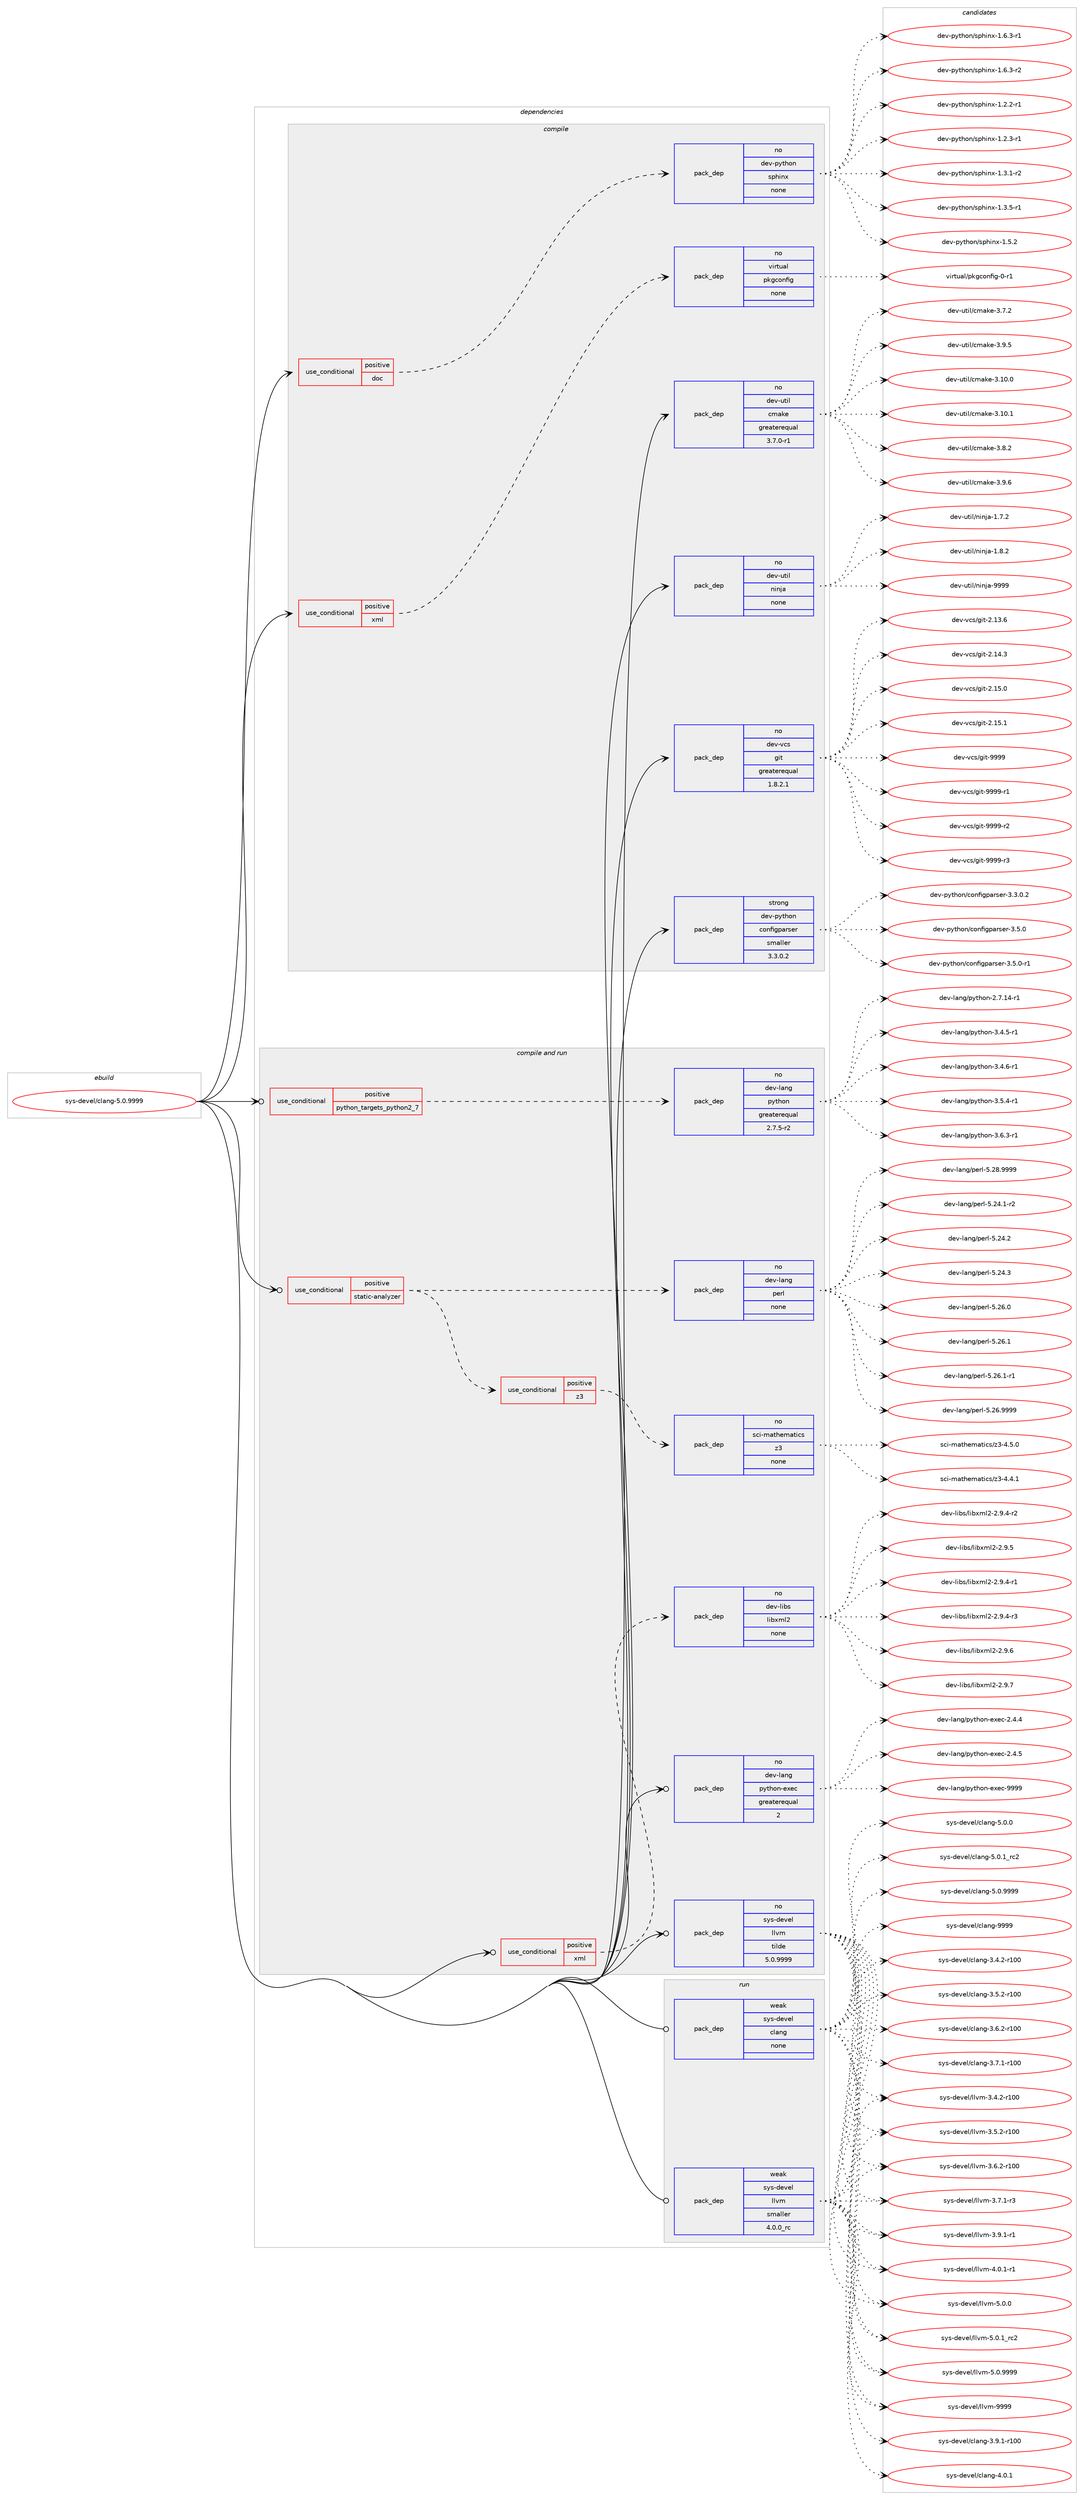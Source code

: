 digraph prolog {

# *************
# Graph options
# *************

newrank=true;
concentrate=true;
compound=true;
graph [rankdir=LR,fontname=Helvetica,fontsize=10,ranksep=1.5];#, ranksep=2.5, nodesep=0.2];
edge  [arrowhead=vee];
node  [fontname=Helvetica,fontsize=10];

# **********
# The ebuild
# **********

subgraph cluster_leftcol {
color=gray;
rank=same;
label=<<i>ebuild</i>>;
id [label="sys-devel/clang-5.0.9999", color=red, width=4, href="../sys-devel/clang-5.0.9999.svg"];
}

# ****************
# The dependencies
# ****************

subgraph cluster_midcol {
color=gray;
label=<<i>dependencies</i>>;
subgraph cluster_compile {
fillcolor="#eeeeee";
style=filled;
label=<<i>compile</i>>;
subgraph cond489 {
dependency4535 [label=<<TABLE BORDER="0" CELLBORDER="1" CELLSPACING="0" CELLPADDING="4"><TR><TD ROWSPAN="3" CELLPADDING="10">use_conditional</TD></TR><TR><TD>positive</TD></TR><TR><TD>doc</TD></TR></TABLE>>, shape=none, color=red];
subgraph pack4013 {
dependency4536 [label=<<TABLE BORDER="0" CELLBORDER="1" CELLSPACING="0" CELLPADDING="4" WIDTH="220"><TR><TD ROWSPAN="6" CELLPADDING="30">pack_dep</TD></TR><TR><TD WIDTH="110">no</TD></TR><TR><TD>dev-python</TD></TR><TR><TD>sphinx</TD></TR><TR><TD>none</TD></TR><TR><TD></TD></TR></TABLE>>, shape=none, color=blue];
}
dependency4535:e -> dependency4536:w [weight=20,style="dashed",arrowhead="vee"];
}
id:e -> dependency4535:w [weight=20,style="solid",arrowhead="vee"];
subgraph cond490 {
dependency4537 [label=<<TABLE BORDER="0" CELLBORDER="1" CELLSPACING="0" CELLPADDING="4"><TR><TD ROWSPAN="3" CELLPADDING="10">use_conditional</TD></TR><TR><TD>positive</TD></TR><TR><TD>xml</TD></TR></TABLE>>, shape=none, color=red];
subgraph pack4014 {
dependency4538 [label=<<TABLE BORDER="0" CELLBORDER="1" CELLSPACING="0" CELLPADDING="4" WIDTH="220"><TR><TD ROWSPAN="6" CELLPADDING="30">pack_dep</TD></TR><TR><TD WIDTH="110">no</TD></TR><TR><TD>virtual</TD></TR><TR><TD>pkgconfig</TD></TR><TR><TD>none</TD></TR><TR><TD></TD></TR></TABLE>>, shape=none, color=blue];
}
dependency4537:e -> dependency4538:w [weight=20,style="dashed",arrowhead="vee"];
}
id:e -> dependency4537:w [weight=20,style="solid",arrowhead="vee"];
subgraph pack4015 {
dependency4539 [label=<<TABLE BORDER="0" CELLBORDER="1" CELLSPACING="0" CELLPADDING="4" WIDTH="220"><TR><TD ROWSPAN="6" CELLPADDING="30">pack_dep</TD></TR><TR><TD WIDTH="110">no</TD></TR><TR><TD>dev-util</TD></TR><TR><TD>cmake</TD></TR><TR><TD>greaterequal</TD></TR><TR><TD>3.7.0-r1</TD></TR></TABLE>>, shape=none, color=blue];
}
id:e -> dependency4539:w [weight=20,style="solid",arrowhead="vee"];
subgraph pack4016 {
dependency4540 [label=<<TABLE BORDER="0" CELLBORDER="1" CELLSPACING="0" CELLPADDING="4" WIDTH="220"><TR><TD ROWSPAN="6" CELLPADDING="30">pack_dep</TD></TR><TR><TD WIDTH="110">no</TD></TR><TR><TD>dev-util</TD></TR><TR><TD>ninja</TD></TR><TR><TD>none</TD></TR><TR><TD></TD></TR></TABLE>>, shape=none, color=blue];
}
id:e -> dependency4540:w [weight=20,style="solid",arrowhead="vee"];
subgraph pack4017 {
dependency4541 [label=<<TABLE BORDER="0" CELLBORDER="1" CELLSPACING="0" CELLPADDING="4" WIDTH="220"><TR><TD ROWSPAN="6" CELLPADDING="30">pack_dep</TD></TR><TR><TD WIDTH="110">no</TD></TR><TR><TD>dev-vcs</TD></TR><TR><TD>git</TD></TR><TR><TD>greaterequal</TD></TR><TR><TD>1.8.2.1</TD></TR></TABLE>>, shape=none, color=blue];
}
id:e -> dependency4541:w [weight=20,style="solid",arrowhead="vee"];
subgraph pack4018 {
dependency4542 [label=<<TABLE BORDER="0" CELLBORDER="1" CELLSPACING="0" CELLPADDING="4" WIDTH="220"><TR><TD ROWSPAN="6" CELLPADDING="30">pack_dep</TD></TR><TR><TD WIDTH="110">strong</TD></TR><TR><TD>dev-python</TD></TR><TR><TD>configparser</TD></TR><TR><TD>smaller</TD></TR><TR><TD>3.3.0.2</TD></TR></TABLE>>, shape=none, color=blue];
}
id:e -> dependency4542:w [weight=20,style="solid",arrowhead="vee"];
}
subgraph cluster_compileandrun {
fillcolor="#eeeeee";
style=filled;
label=<<i>compile and run</i>>;
subgraph cond491 {
dependency4543 [label=<<TABLE BORDER="0" CELLBORDER="1" CELLSPACING="0" CELLPADDING="4"><TR><TD ROWSPAN="3" CELLPADDING="10">use_conditional</TD></TR><TR><TD>positive</TD></TR><TR><TD>python_targets_python2_7</TD></TR></TABLE>>, shape=none, color=red];
subgraph pack4019 {
dependency4544 [label=<<TABLE BORDER="0" CELLBORDER="1" CELLSPACING="0" CELLPADDING="4" WIDTH="220"><TR><TD ROWSPAN="6" CELLPADDING="30">pack_dep</TD></TR><TR><TD WIDTH="110">no</TD></TR><TR><TD>dev-lang</TD></TR><TR><TD>python</TD></TR><TR><TD>greaterequal</TD></TR><TR><TD>2.7.5-r2</TD></TR></TABLE>>, shape=none, color=blue];
}
dependency4543:e -> dependency4544:w [weight=20,style="dashed",arrowhead="vee"];
}
id:e -> dependency4543:w [weight=20,style="solid",arrowhead="odotvee"];
subgraph cond492 {
dependency4545 [label=<<TABLE BORDER="0" CELLBORDER="1" CELLSPACING="0" CELLPADDING="4"><TR><TD ROWSPAN="3" CELLPADDING="10">use_conditional</TD></TR><TR><TD>positive</TD></TR><TR><TD>static-analyzer</TD></TR></TABLE>>, shape=none, color=red];
subgraph pack4020 {
dependency4546 [label=<<TABLE BORDER="0" CELLBORDER="1" CELLSPACING="0" CELLPADDING="4" WIDTH="220"><TR><TD ROWSPAN="6" CELLPADDING="30">pack_dep</TD></TR><TR><TD WIDTH="110">no</TD></TR><TR><TD>dev-lang</TD></TR><TR><TD>perl</TD></TR><TR><TD>none</TD></TR><TR><TD></TD></TR></TABLE>>, shape=none, color=blue];
}
dependency4545:e -> dependency4546:w [weight=20,style="dashed",arrowhead="vee"];
subgraph cond493 {
dependency4547 [label=<<TABLE BORDER="0" CELLBORDER="1" CELLSPACING="0" CELLPADDING="4"><TR><TD ROWSPAN="3" CELLPADDING="10">use_conditional</TD></TR><TR><TD>positive</TD></TR><TR><TD>z3</TD></TR></TABLE>>, shape=none, color=red];
subgraph pack4021 {
dependency4548 [label=<<TABLE BORDER="0" CELLBORDER="1" CELLSPACING="0" CELLPADDING="4" WIDTH="220"><TR><TD ROWSPAN="6" CELLPADDING="30">pack_dep</TD></TR><TR><TD WIDTH="110">no</TD></TR><TR><TD>sci-mathematics</TD></TR><TR><TD>z3</TD></TR><TR><TD>none</TD></TR><TR><TD></TD></TR></TABLE>>, shape=none, color=blue];
}
dependency4547:e -> dependency4548:w [weight=20,style="dashed",arrowhead="vee"];
}
dependency4545:e -> dependency4547:w [weight=20,style="dashed",arrowhead="vee"];
}
id:e -> dependency4545:w [weight=20,style="solid",arrowhead="odotvee"];
subgraph cond494 {
dependency4549 [label=<<TABLE BORDER="0" CELLBORDER="1" CELLSPACING="0" CELLPADDING="4"><TR><TD ROWSPAN="3" CELLPADDING="10">use_conditional</TD></TR><TR><TD>positive</TD></TR><TR><TD>xml</TD></TR></TABLE>>, shape=none, color=red];
subgraph pack4022 {
dependency4550 [label=<<TABLE BORDER="0" CELLBORDER="1" CELLSPACING="0" CELLPADDING="4" WIDTH="220"><TR><TD ROWSPAN="6" CELLPADDING="30">pack_dep</TD></TR><TR><TD WIDTH="110">no</TD></TR><TR><TD>dev-libs</TD></TR><TR><TD>libxml2</TD></TR><TR><TD>none</TD></TR><TR><TD></TD></TR></TABLE>>, shape=none, color=blue];
}
dependency4549:e -> dependency4550:w [weight=20,style="dashed",arrowhead="vee"];
}
id:e -> dependency4549:w [weight=20,style="solid",arrowhead="odotvee"];
subgraph pack4023 {
dependency4551 [label=<<TABLE BORDER="0" CELLBORDER="1" CELLSPACING="0" CELLPADDING="4" WIDTH="220"><TR><TD ROWSPAN="6" CELLPADDING="30">pack_dep</TD></TR><TR><TD WIDTH="110">no</TD></TR><TR><TD>dev-lang</TD></TR><TR><TD>python-exec</TD></TR><TR><TD>greaterequal</TD></TR><TR><TD>2</TD></TR></TABLE>>, shape=none, color=blue];
}
id:e -> dependency4551:w [weight=20,style="solid",arrowhead="odotvee"];
subgraph pack4024 {
dependency4552 [label=<<TABLE BORDER="0" CELLBORDER="1" CELLSPACING="0" CELLPADDING="4" WIDTH="220"><TR><TD ROWSPAN="6" CELLPADDING="30">pack_dep</TD></TR><TR><TD WIDTH="110">no</TD></TR><TR><TD>sys-devel</TD></TR><TR><TD>llvm</TD></TR><TR><TD>tilde</TD></TR><TR><TD>5.0.9999</TD></TR></TABLE>>, shape=none, color=blue];
}
id:e -> dependency4552:w [weight=20,style="solid",arrowhead="odotvee"];
}
subgraph cluster_run {
fillcolor="#eeeeee";
style=filled;
label=<<i>run</i>>;
subgraph pack4025 {
dependency4553 [label=<<TABLE BORDER="0" CELLBORDER="1" CELLSPACING="0" CELLPADDING="4" WIDTH="220"><TR><TD ROWSPAN="6" CELLPADDING="30">pack_dep</TD></TR><TR><TD WIDTH="110">weak</TD></TR><TR><TD>sys-devel</TD></TR><TR><TD>clang</TD></TR><TR><TD>none</TD></TR><TR><TD></TD></TR></TABLE>>, shape=none, color=blue];
}
id:e -> dependency4553:w [weight=20,style="solid",arrowhead="odot"];
subgraph pack4026 {
dependency4554 [label=<<TABLE BORDER="0" CELLBORDER="1" CELLSPACING="0" CELLPADDING="4" WIDTH="220"><TR><TD ROWSPAN="6" CELLPADDING="30">pack_dep</TD></TR><TR><TD WIDTH="110">weak</TD></TR><TR><TD>sys-devel</TD></TR><TR><TD>llvm</TD></TR><TR><TD>smaller</TD></TR><TR><TD>4.0.0_rc</TD></TR></TABLE>>, shape=none, color=blue];
}
id:e -> dependency4554:w [weight=20,style="solid",arrowhead="odot"];
}
}

# **************
# The candidates
# **************

subgraph cluster_choices {
rank=same;
color=gray;
label=<<i>candidates</i>>;

subgraph choice4013 {
color=black;
nodesep=1;
choice10010111845112121116104111110471151121041051101204549465046504511449 [label="dev-python/sphinx-1.2.2-r1", color=red, width=4,href="../dev-python/sphinx-1.2.2-r1.svg"];
choice10010111845112121116104111110471151121041051101204549465046514511449 [label="dev-python/sphinx-1.2.3-r1", color=red, width=4,href="../dev-python/sphinx-1.2.3-r1.svg"];
choice10010111845112121116104111110471151121041051101204549465146494511450 [label="dev-python/sphinx-1.3.1-r2", color=red, width=4,href="../dev-python/sphinx-1.3.1-r2.svg"];
choice10010111845112121116104111110471151121041051101204549465146534511449 [label="dev-python/sphinx-1.3.5-r1", color=red, width=4,href="../dev-python/sphinx-1.3.5-r1.svg"];
choice1001011184511212111610411111047115112104105110120454946534650 [label="dev-python/sphinx-1.5.2", color=red, width=4,href="../dev-python/sphinx-1.5.2.svg"];
choice10010111845112121116104111110471151121041051101204549465446514511449 [label="dev-python/sphinx-1.6.3-r1", color=red, width=4,href="../dev-python/sphinx-1.6.3-r1.svg"];
choice10010111845112121116104111110471151121041051101204549465446514511450 [label="dev-python/sphinx-1.6.3-r2", color=red, width=4,href="../dev-python/sphinx-1.6.3-r2.svg"];
dependency4536:e -> choice10010111845112121116104111110471151121041051101204549465046504511449:w [style=dotted,weight="100"];
dependency4536:e -> choice10010111845112121116104111110471151121041051101204549465046514511449:w [style=dotted,weight="100"];
dependency4536:e -> choice10010111845112121116104111110471151121041051101204549465146494511450:w [style=dotted,weight="100"];
dependency4536:e -> choice10010111845112121116104111110471151121041051101204549465146534511449:w [style=dotted,weight="100"];
dependency4536:e -> choice1001011184511212111610411111047115112104105110120454946534650:w [style=dotted,weight="100"];
dependency4536:e -> choice10010111845112121116104111110471151121041051101204549465446514511449:w [style=dotted,weight="100"];
dependency4536:e -> choice10010111845112121116104111110471151121041051101204549465446514511450:w [style=dotted,weight="100"];
}
subgraph choice4014 {
color=black;
nodesep=1;
choice11810511411611797108471121071039911111010210510345484511449 [label="virtual/pkgconfig-0-r1", color=red, width=4,href="../virtual/pkgconfig-0-r1.svg"];
dependency4538:e -> choice11810511411611797108471121071039911111010210510345484511449:w [style=dotted,weight="100"];
}
subgraph choice4015 {
color=black;
nodesep=1;
choice10010111845117116105108479910997107101455146554650 [label="dev-util/cmake-3.7.2", color=red, width=4,href="../dev-util/cmake-3.7.2.svg"];
choice10010111845117116105108479910997107101455146574653 [label="dev-util/cmake-3.9.5", color=red, width=4,href="../dev-util/cmake-3.9.5.svg"];
choice1001011184511711610510847991099710710145514649484648 [label="dev-util/cmake-3.10.0", color=red, width=4,href="../dev-util/cmake-3.10.0.svg"];
choice1001011184511711610510847991099710710145514649484649 [label="dev-util/cmake-3.10.1", color=red, width=4,href="../dev-util/cmake-3.10.1.svg"];
choice10010111845117116105108479910997107101455146564650 [label="dev-util/cmake-3.8.2", color=red, width=4,href="../dev-util/cmake-3.8.2.svg"];
choice10010111845117116105108479910997107101455146574654 [label="dev-util/cmake-3.9.6", color=red, width=4,href="../dev-util/cmake-3.9.6.svg"];
dependency4539:e -> choice10010111845117116105108479910997107101455146554650:w [style=dotted,weight="100"];
dependency4539:e -> choice10010111845117116105108479910997107101455146574653:w [style=dotted,weight="100"];
dependency4539:e -> choice1001011184511711610510847991099710710145514649484648:w [style=dotted,weight="100"];
dependency4539:e -> choice1001011184511711610510847991099710710145514649484649:w [style=dotted,weight="100"];
dependency4539:e -> choice10010111845117116105108479910997107101455146564650:w [style=dotted,weight="100"];
dependency4539:e -> choice10010111845117116105108479910997107101455146574654:w [style=dotted,weight="100"];
}
subgraph choice4016 {
color=black;
nodesep=1;
choice100101118451171161051084711010511010697454946554650 [label="dev-util/ninja-1.7.2", color=red, width=4,href="../dev-util/ninja-1.7.2.svg"];
choice100101118451171161051084711010511010697454946564650 [label="dev-util/ninja-1.8.2", color=red, width=4,href="../dev-util/ninja-1.8.2.svg"];
choice1001011184511711610510847110105110106974557575757 [label="dev-util/ninja-9999", color=red, width=4,href="../dev-util/ninja-9999.svg"];
dependency4540:e -> choice100101118451171161051084711010511010697454946554650:w [style=dotted,weight="100"];
dependency4540:e -> choice100101118451171161051084711010511010697454946564650:w [style=dotted,weight="100"];
dependency4540:e -> choice1001011184511711610510847110105110106974557575757:w [style=dotted,weight="100"];
}
subgraph choice4017 {
color=black;
nodesep=1;
choice10010111845118991154710310511645504649514654 [label="dev-vcs/git-2.13.6", color=red, width=4,href="../dev-vcs/git-2.13.6.svg"];
choice10010111845118991154710310511645504649524651 [label="dev-vcs/git-2.14.3", color=red, width=4,href="../dev-vcs/git-2.14.3.svg"];
choice10010111845118991154710310511645504649534648 [label="dev-vcs/git-2.15.0", color=red, width=4,href="../dev-vcs/git-2.15.0.svg"];
choice10010111845118991154710310511645504649534649 [label="dev-vcs/git-2.15.1", color=red, width=4,href="../dev-vcs/git-2.15.1.svg"];
choice1001011184511899115471031051164557575757 [label="dev-vcs/git-9999", color=red, width=4,href="../dev-vcs/git-9999.svg"];
choice10010111845118991154710310511645575757574511449 [label="dev-vcs/git-9999-r1", color=red, width=4,href="../dev-vcs/git-9999-r1.svg"];
choice10010111845118991154710310511645575757574511450 [label="dev-vcs/git-9999-r2", color=red, width=4,href="../dev-vcs/git-9999-r2.svg"];
choice10010111845118991154710310511645575757574511451 [label="dev-vcs/git-9999-r3", color=red, width=4,href="../dev-vcs/git-9999-r3.svg"];
dependency4541:e -> choice10010111845118991154710310511645504649514654:w [style=dotted,weight="100"];
dependency4541:e -> choice10010111845118991154710310511645504649524651:w [style=dotted,weight="100"];
dependency4541:e -> choice10010111845118991154710310511645504649534648:w [style=dotted,weight="100"];
dependency4541:e -> choice10010111845118991154710310511645504649534649:w [style=dotted,weight="100"];
dependency4541:e -> choice1001011184511899115471031051164557575757:w [style=dotted,weight="100"];
dependency4541:e -> choice10010111845118991154710310511645575757574511449:w [style=dotted,weight="100"];
dependency4541:e -> choice10010111845118991154710310511645575757574511450:w [style=dotted,weight="100"];
dependency4541:e -> choice10010111845118991154710310511645575757574511451:w [style=dotted,weight="100"];
}
subgraph choice4018 {
color=black;
nodesep=1;
choice100101118451121211161041111104799111110102105103112971141151011144551465146484650 [label="dev-python/configparser-3.3.0.2", color=red, width=4,href="../dev-python/configparser-3.3.0.2.svg"];
choice10010111845112121116104111110479911111010210510311297114115101114455146534648 [label="dev-python/configparser-3.5.0", color=red, width=4,href="../dev-python/configparser-3.5.0.svg"];
choice100101118451121211161041111104799111110102105103112971141151011144551465346484511449 [label="dev-python/configparser-3.5.0-r1", color=red, width=4,href="../dev-python/configparser-3.5.0-r1.svg"];
dependency4542:e -> choice100101118451121211161041111104799111110102105103112971141151011144551465146484650:w [style=dotted,weight="100"];
dependency4542:e -> choice10010111845112121116104111110479911111010210510311297114115101114455146534648:w [style=dotted,weight="100"];
dependency4542:e -> choice100101118451121211161041111104799111110102105103112971141151011144551465346484511449:w [style=dotted,weight="100"];
}
subgraph choice4019 {
color=black;
nodesep=1;
choice100101118451089711010347112121116104111110455046554649524511449 [label="dev-lang/python-2.7.14-r1", color=red, width=4,href="../dev-lang/python-2.7.14-r1.svg"];
choice1001011184510897110103471121211161041111104551465246534511449 [label="dev-lang/python-3.4.5-r1", color=red, width=4,href="../dev-lang/python-3.4.5-r1.svg"];
choice1001011184510897110103471121211161041111104551465246544511449 [label="dev-lang/python-3.4.6-r1", color=red, width=4,href="../dev-lang/python-3.4.6-r1.svg"];
choice1001011184510897110103471121211161041111104551465346524511449 [label="dev-lang/python-3.5.4-r1", color=red, width=4,href="../dev-lang/python-3.5.4-r1.svg"];
choice1001011184510897110103471121211161041111104551465446514511449 [label="dev-lang/python-3.6.3-r1", color=red, width=4,href="../dev-lang/python-3.6.3-r1.svg"];
dependency4544:e -> choice100101118451089711010347112121116104111110455046554649524511449:w [style=dotted,weight="100"];
dependency4544:e -> choice1001011184510897110103471121211161041111104551465246534511449:w [style=dotted,weight="100"];
dependency4544:e -> choice1001011184510897110103471121211161041111104551465246544511449:w [style=dotted,weight="100"];
dependency4544:e -> choice1001011184510897110103471121211161041111104551465346524511449:w [style=dotted,weight="100"];
dependency4544:e -> choice1001011184510897110103471121211161041111104551465446514511449:w [style=dotted,weight="100"];
}
subgraph choice4020 {
color=black;
nodesep=1;
choice100101118451089711010347112101114108455346505246494511450 [label="dev-lang/perl-5.24.1-r2", color=red, width=4,href="../dev-lang/perl-5.24.1-r2.svg"];
choice10010111845108971101034711210111410845534650524650 [label="dev-lang/perl-5.24.2", color=red, width=4,href="../dev-lang/perl-5.24.2.svg"];
choice10010111845108971101034711210111410845534650524651 [label="dev-lang/perl-5.24.3", color=red, width=4,href="../dev-lang/perl-5.24.3.svg"];
choice10010111845108971101034711210111410845534650544648 [label="dev-lang/perl-5.26.0", color=red, width=4,href="../dev-lang/perl-5.26.0.svg"];
choice10010111845108971101034711210111410845534650544649 [label="dev-lang/perl-5.26.1", color=red, width=4,href="../dev-lang/perl-5.26.1.svg"];
choice100101118451089711010347112101114108455346505446494511449 [label="dev-lang/perl-5.26.1-r1", color=red, width=4,href="../dev-lang/perl-5.26.1-r1.svg"];
choice10010111845108971101034711210111410845534650544657575757 [label="dev-lang/perl-5.26.9999", color=red, width=4,href="../dev-lang/perl-5.26.9999.svg"];
choice10010111845108971101034711210111410845534650564657575757 [label="dev-lang/perl-5.28.9999", color=red, width=4,href="../dev-lang/perl-5.28.9999.svg"];
dependency4546:e -> choice100101118451089711010347112101114108455346505246494511450:w [style=dotted,weight="100"];
dependency4546:e -> choice10010111845108971101034711210111410845534650524650:w [style=dotted,weight="100"];
dependency4546:e -> choice10010111845108971101034711210111410845534650524651:w [style=dotted,weight="100"];
dependency4546:e -> choice10010111845108971101034711210111410845534650544648:w [style=dotted,weight="100"];
dependency4546:e -> choice10010111845108971101034711210111410845534650544649:w [style=dotted,weight="100"];
dependency4546:e -> choice100101118451089711010347112101114108455346505446494511449:w [style=dotted,weight="100"];
dependency4546:e -> choice10010111845108971101034711210111410845534650544657575757:w [style=dotted,weight="100"];
dependency4546:e -> choice10010111845108971101034711210111410845534650564657575757:w [style=dotted,weight="100"];
}
subgraph choice4021 {
color=black;
nodesep=1;
choice11599105451099711610410110997116105991154712251455246524649 [label="sci-mathematics/z3-4.4.1", color=red, width=4,href="../sci-mathematics/z3-4.4.1.svg"];
choice11599105451099711610410110997116105991154712251455246534648 [label="sci-mathematics/z3-4.5.0", color=red, width=4,href="../sci-mathematics/z3-4.5.0.svg"];
dependency4548:e -> choice11599105451099711610410110997116105991154712251455246524649:w [style=dotted,weight="100"];
dependency4548:e -> choice11599105451099711610410110997116105991154712251455246534648:w [style=dotted,weight="100"];
}
subgraph choice4022 {
color=black;
nodesep=1;
choice10010111845108105981154710810598120109108504550465746524511450 [label="dev-libs/libxml2-2.9.4-r2", color=red, width=4,href="../dev-libs/libxml2-2.9.4-r2.svg"];
choice1001011184510810598115471081059812010910850455046574653 [label="dev-libs/libxml2-2.9.5", color=red, width=4,href="../dev-libs/libxml2-2.9.5.svg"];
choice10010111845108105981154710810598120109108504550465746524511449 [label="dev-libs/libxml2-2.9.4-r1", color=red, width=4,href="../dev-libs/libxml2-2.9.4-r1.svg"];
choice10010111845108105981154710810598120109108504550465746524511451 [label="dev-libs/libxml2-2.9.4-r3", color=red, width=4,href="../dev-libs/libxml2-2.9.4-r3.svg"];
choice1001011184510810598115471081059812010910850455046574654 [label="dev-libs/libxml2-2.9.6", color=red, width=4,href="../dev-libs/libxml2-2.9.6.svg"];
choice1001011184510810598115471081059812010910850455046574655 [label="dev-libs/libxml2-2.9.7", color=red, width=4,href="../dev-libs/libxml2-2.9.7.svg"];
dependency4550:e -> choice10010111845108105981154710810598120109108504550465746524511450:w [style=dotted,weight="100"];
dependency4550:e -> choice1001011184510810598115471081059812010910850455046574653:w [style=dotted,weight="100"];
dependency4550:e -> choice10010111845108105981154710810598120109108504550465746524511449:w [style=dotted,weight="100"];
dependency4550:e -> choice10010111845108105981154710810598120109108504550465746524511451:w [style=dotted,weight="100"];
dependency4550:e -> choice1001011184510810598115471081059812010910850455046574654:w [style=dotted,weight="100"];
dependency4550:e -> choice1001011184510810598115471081059812010910850455046574655:w [style=dotted,weight="100"];
}
subgraph choice4023 {
color=black;
nodesep=1;
choice1001011184510897110103471121211161041111104510112010199455046524652 [label="dev-lang/python-exec-2.4.4", color=red, width=4,href="../dev-lang/python-exec-2.4.4.svg"];
choice1001011184510897110103471121211161041111104510112010199455046524653 [label="dev-lang/python-exec-2.4.5", color=red, width=4,href="../dev-lang/python-exec-2.4.5.svg"];
choice10010111845108971101034711212111610411111045101120101994557575757 [label="dev-lang/python-exec-9999", color=red, width=4,href="../dev-lang/python-exec-9999.svg"];
dependency4551:e -> choice1001011184510897110103471121211161041111104510112010199455046524652:w [style=dotted,weight="100"];
dependency4551:e -> choice1001011184510897110103471121211161041111104510112010199455046524653:w [style=dotted,weight="100"];
dependency4551:e -> choice10010111845108971101034711212111610411111045101120101994557575757:w [style=dotted,weight="100"];
}
subgraph choice4024 {
color=black;
nodesep=1;
choice115121115451001011181011084710810811810945514652465045114494848 [label="sys-devel/llvm-3.4.2-r100", color=red, width=4,href="../sys-devel/llvm-3.4.2-r100.svg"];
choice115121115451001011181011084710810811810945514653465045114494848 [label="sys-devel/llvm-3.5.2-r100", color=red, width=4,href="../sys-devel/llvm-3.5.2-r100.svg"];
choice115121115451001011181011084710810811810945514654465045114494848 [label="sys-devel/llvm-3.6.2-r100", color=red, width=4,href="../sys-devel/llvm-3.6.2-r100.svg"];
choice11512111545100101118101108471081081181094551465546494511451 [label="sys-devel/llvm-3.7.1-r3", color=red, width=4,href="../sys-devel/llvm-3.7.1-r3.svg"];
choice11512111545100101118101108471081081181094551465746494511449 [label="sys-devel/llvm-3.9.1-r1", color=red, width=4,href="../sys-devel/llvm-3.9.1-r1.svg"];
choice11512111545100101118101108471081081181094552464846494511449 [label="sys-devel/llvm-4.0.1-r1", color=red, width=4,href="../sys-devel/llvm-4.0.1-r1.svg"];
choice1151211154510010111810110847108108118109455346484648 [label="sys-devel/llvm-5.0.0", color=red, width=4,href="../sys-devel/llvm-5.0.0.svg"];
choice1151211154510010111810110847108108118109455346484649951149950 [label="sys-devel/llvm-5.0.1_rc2", color=red, width=4,href="../sys-devel/llvm-5.0.1_rc2.svg"];
choice1151211154510010111810110847108108118109455346484657575757 [label="sys-devel/llvm-5.0.9999", color=red, width=4,href="../sys-devel/llvm-5.0.9999.svg"];
choice11512111545100101118101108471081081181094557575757 [label="sys-devel/llvm-9999", color=red, width=4,href="../sys-devel/llvm-9999.svg"];
dependency4552:e -> choice115121115451001011181011084710810811810945514652465045114494848:w [style=dotted,weight="100"];
dependency4552:e -> choice115121115451001011181011084710810811810945514653465045114494848:w [style=dotted,weight="100"];
dependency4552:e -> choice115121115451001011181011084710810811810945514654465045114494848:w [style=dotted,weight="100"];
dependency4552:e -> choice11512111545100101118101108471081081181094551465546494511451:w [style=dotted,weight="100"];
dependency4552:e -> choice11512111545100101118101108471081081181094551465746494511449:w [style=dotted,weight="100"];
dependency4552:e -> choice11512111545100101118101108471081081181094552464846494511449:w [style=dotted,weight="100"];
dependency4552:e -> choice1151211154510010111810110847108108118109455346484648:w [style=dotted,weight="100"];
dependency4552:e -> choice1151211154510010111810110847108108118109455346484649951149950:w [style=dotted,weight="100"];
dependency4552:e -> choice1151211154510010111810110847108108118109455346484657575757:w [style=dotted,weight="100"];
dependency4552:e -> choice11512111545100101118101108471081081181094557575757:w [style=dotted,weight="100"];
}
subgraph choice4025 {
color=black;
nodesep=1;
choice1151211154510010111810110847991089711010345514652465045114494848 [label="sys-devel/clang-3.4.2-r100", color=red, width=4,href="../sys-devel/clang-3.4.2-r100.svg"];
choice1151211154510010111810110847991089711010345514653465045114494848 [label="sys-devel/clang-3.5.2-r100", color=red, width=4,href="../sys-devel/clang-3.5.2-r100.svg"];
choice1151211154510010111810110847991089711010345514654465045114494848 [label="sys-devel/clang-3.6.2-r100", color=red, width=4,href="../sys-devel/clang-3.6.2-r100.svg"];
choice1151211154510010111810110847991089711010345514655464945114494848 [label="sys-devel/clang-3.7.1-r100", color=red, width=4,href="../sys-devel/clang-3.7.1-r100.svg"];
choice1151211154510010111810110847991089711010345514657464945114494848 [label="sys-devel/clang-3.9.1-r100", color=red, width=4,href="../sys-devel/clang-3.9.1-r100.svg"];
choice11512111545100101118101108479910897110103455246484649 [label="sys-devel/clang-4.0.1", color=red, width=4,href="../sys-devel/clang-4.0.1.svg"];
choice11512111545100101118101108479910897110103455346484648 [label="sys-devel/clang-5.0.0", color=red, width=4,href="../sys-devel/clang-5.0.0.svg"];
choice11512111545100101118101108479910897110103455346484649951149950 [label="sys-devel/clang-5.0.1_rc2", color=red, width=4,href="../sys-devel/clang-5.0.1_rc2.svg"];
choice11512111545100101118101108479910897110103455346484657575757 [label="sys-devel/clang-5.0.9999", color=red, width=4,href="../sys-devel/clang-5.0.9999.svg"];
choice115121115451001011181011084799108971101034557575757 [label="sys-devel/clang-9999", color=red, width=4,href="../sys-devel/clang-9999.svg"];
dependency4553:e -> choice1151211154510010111810110847991089711010345514652465045114494848:w [style=dotted,weight="100"];
dependency4553:e -> choice1151211154510010111810110847991089711010345514653465045114494848:w [style=dotted,weight="100"];
dependency4553:e -> choice1151211154510010111810110847991089711010345514654465045114494848:w [style=dotted,weight="100"];
dependency4553:e -> choice1151211154510010111810110847991089711010345514655464945114494848:w [style=dotted,weight="100"];
dependency4553:e -> choice1151211154510010111810110847991089711010345514657464945114494848:w [style=dotted,weight="100"];
dependency4553:e -> choice11512111545100101118101108479910897110103455246484649:w [style=dotted,weight="100"];
dependency4553:e -> choice11512111545100101118101108479910897110103455346484648:w [style=dotted,weight="100"];
dependency4553:e -> choice11512111545100101118101108479910897110103455346484649951149950:w [style=dotted,weight="100"];
dependency4553:e -> choice11512111545100101118101108479910897110103455346484657575757:w [style=dotted,weight="100"];
dependency4553:e -> choice115121115451001011181011084799108971101034557575757:w [style=dotted,weight="100"];
}
subgraph choice4026 {
color=black;
nodesep=1;
choice115121115451001011181011084710810811810945514652465045114494848 [label="sys-devel/llvm-3.4.2-r100", color=red, width=4,href="../sys-devel/llvm-3.4.2-r100.svg"];
choice115121115451001011181011084710810811810945514653465045114494848 [label="sys-devel/llvm-3.5.2-r100", color=red, width=4,href="../sys-devel/llvm-3.5.2-r100.svg"];
choice115121115451001011181011084710810811810945514654465045114494848 [label="sys-devel/llvm-3.6.2-r100", color=red, width=4,href="../sys-devel/llvm-3.6.2-r100.svg"];
choice11512111545100101118101108471081081181094551465546494511451 [label="sys-devel/llvm-3.7.1-r3", color=red, width=4,href="../sys-devel/llvm-3.7.1-r3.svg"];
choice11512111545100101118101108471081081181094551465746494511449 [label="sys-devel/llvm-3.9.1-r1", color=red, width=4,href="../sys-devel/llvm-3.9.1-r1.svg"];
choice11512111545100101118101108471081081181094552464846494511449 [label="sys-devel/llvm-4.0.1-r1", color=red, width=4,href="../sys-devel/llvm-4.0.1-r1.svg"];
choice1151211154510010111810110847108108118109455346484648 [label="sys-devel/llvm-5.0.0", color=red, width=4,href="../sys-devel/llvm-5.0.0.svg"];
choice1151211154510010111810110847108108118109455346484649951149950 [label="sys-devel/llvm-5.0.1_rc2", color=red, width=4,href="../sys-devel/llvm-5.0.1_rc2.svg"];
choice1151211154510010111810110847108108118109455346484657575757 [label="sys-devel/llvm-5.0.9999", color=red, width=4,href="../sys-devel/llvm-5.0.9999.svg"];
choice11512111545100101118101108471081081181094557575757 [label="sys-devel/llvm-9999", color=red, width=4,href="../sys-devel/llvm-9999.svg"];
dependency4554:e -> choice115121115451001011181011084710810811810945514652465045114494848:w [style=dotted,weight="100"];
dependency4554:e -> choice115121115451001011181011084710810811810945514653465045114494848:w [style=dotted,weight="100"];
dependency4554:e -> choice115121115451001011181011084710810811810945514654465045114494848:w [style=dotted,weight="100"];
dependency4554:e -> choice11512111545100101118101108471081081181094551465546494511451:w [style=dotted,weight="100"];
dependency4554:e -> choice11512111545100101118101108471081081181094551465746494511449:w [style=dotted,weight="100"];
dependency4554:e -> choice11512111545100101118101108471081081181094552464846494511449:w [style=dotted,weight="100"];
dependency4554:e -> choice1151211154510010111810110847108108118109455346484648:w [style=dotted,weight="100"];
dependency4554:e -> choice1151211154510010111810110847108108118109455346484649951149950:w [style=dotted,weight="100"];
dependency4554:e -> choice1151211154510010111810110847108108118109455346484657575757:w [style=dotted,weight="100"];
dependency4554:e -> choice11512111545100101118101108471081081181094557575757:w [style=dotted,weight="100"];
}
}

}
